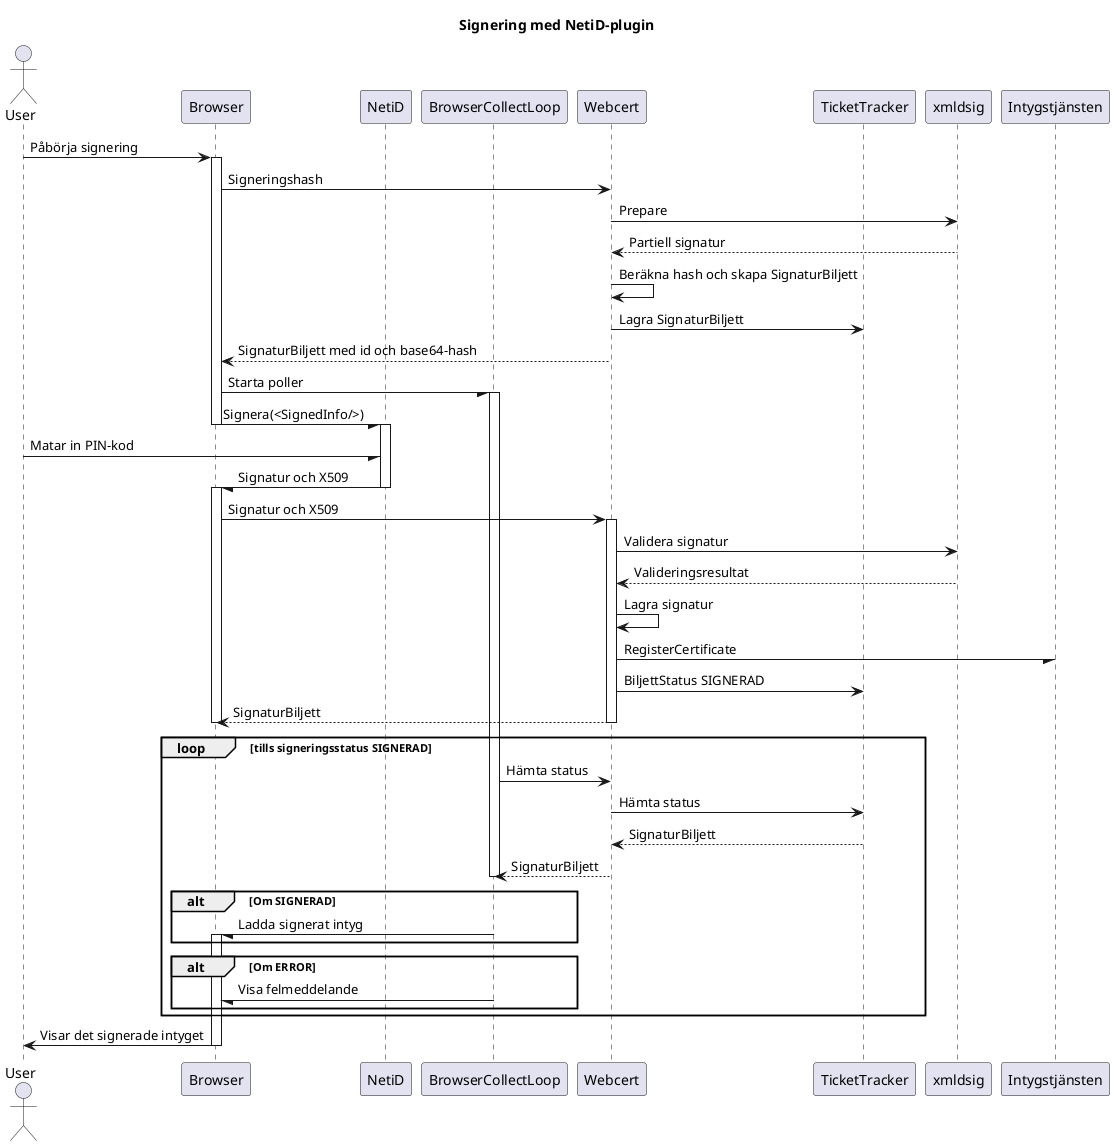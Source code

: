 @startuml
title Signering med NetiD-plugin
actor User
participant Browser
participant NetiD
participant BrowserCollectLoop

participant Webcert
participant TicketTracker
participant xmldsig
participant Intygstjänsten

User -> Browser: Påbörja signering
activate Browser
Browser -> Webcert: Signeringshash

Webcert -> xmldsig: Prepare
xmldsig --> Webcert: Partiell signatur
Webcert -> Webcert: Beräkna hash och skapa SignaturBiljett
Webcert -> TicketTracker: Lagra SignaturBiljett
Webcert --> Browser: SignaturBiljett med id och base64-hash
Browser -/ BrowserCollectLoop: Starta poller

activate BrowserCollectLoop
Browser -/ NetiD: Signera(<SignedInfo/>)
deactivate Browser
activate NetiD
User -/ NetiD: Matar in PIN-kod
NetiD -/ Browser: Signatur och X509
deactivate NetiD

activate Browser
Browser -> Webcert: Signatur och X509
activate Webcert
Webcert -> xmldsig: Validera signatur
xmldsig --> Webcert: Valideringsresultat
Webcert -> Webcert: Lagra signatur
Webcert -/ Intygstjänsten: RegisterCertificate
Webcert -> TicketTracker: BiljettStatus SIGNERAD
Webcert --> Browser: SignaturBiljett
deactivate Webcert
deactivate Browser


loop tills signeringsstatus SIGNERAD


BrowserCollectLoop -> Webcert: Hämta status
Webcert -> TicketTracker: Hämta status
TicketTracker --> Webcert: SignaturBiljett
Webcert --> BrowserCollectLoop: SignaturBiljett
deactivate BrowserCollectLoop

alt Om SIGNERAD

BrowserCollectLoop -/ Browser: Ladda signerat intyg
activate Browser
end alt
alt Om ERROR
BrowserCollectLoop -/ Browser: Visa felmeddelande
end alt


end loop
Browser -> User: Visar det signerade intyget
deactivate Browser
@enduml
